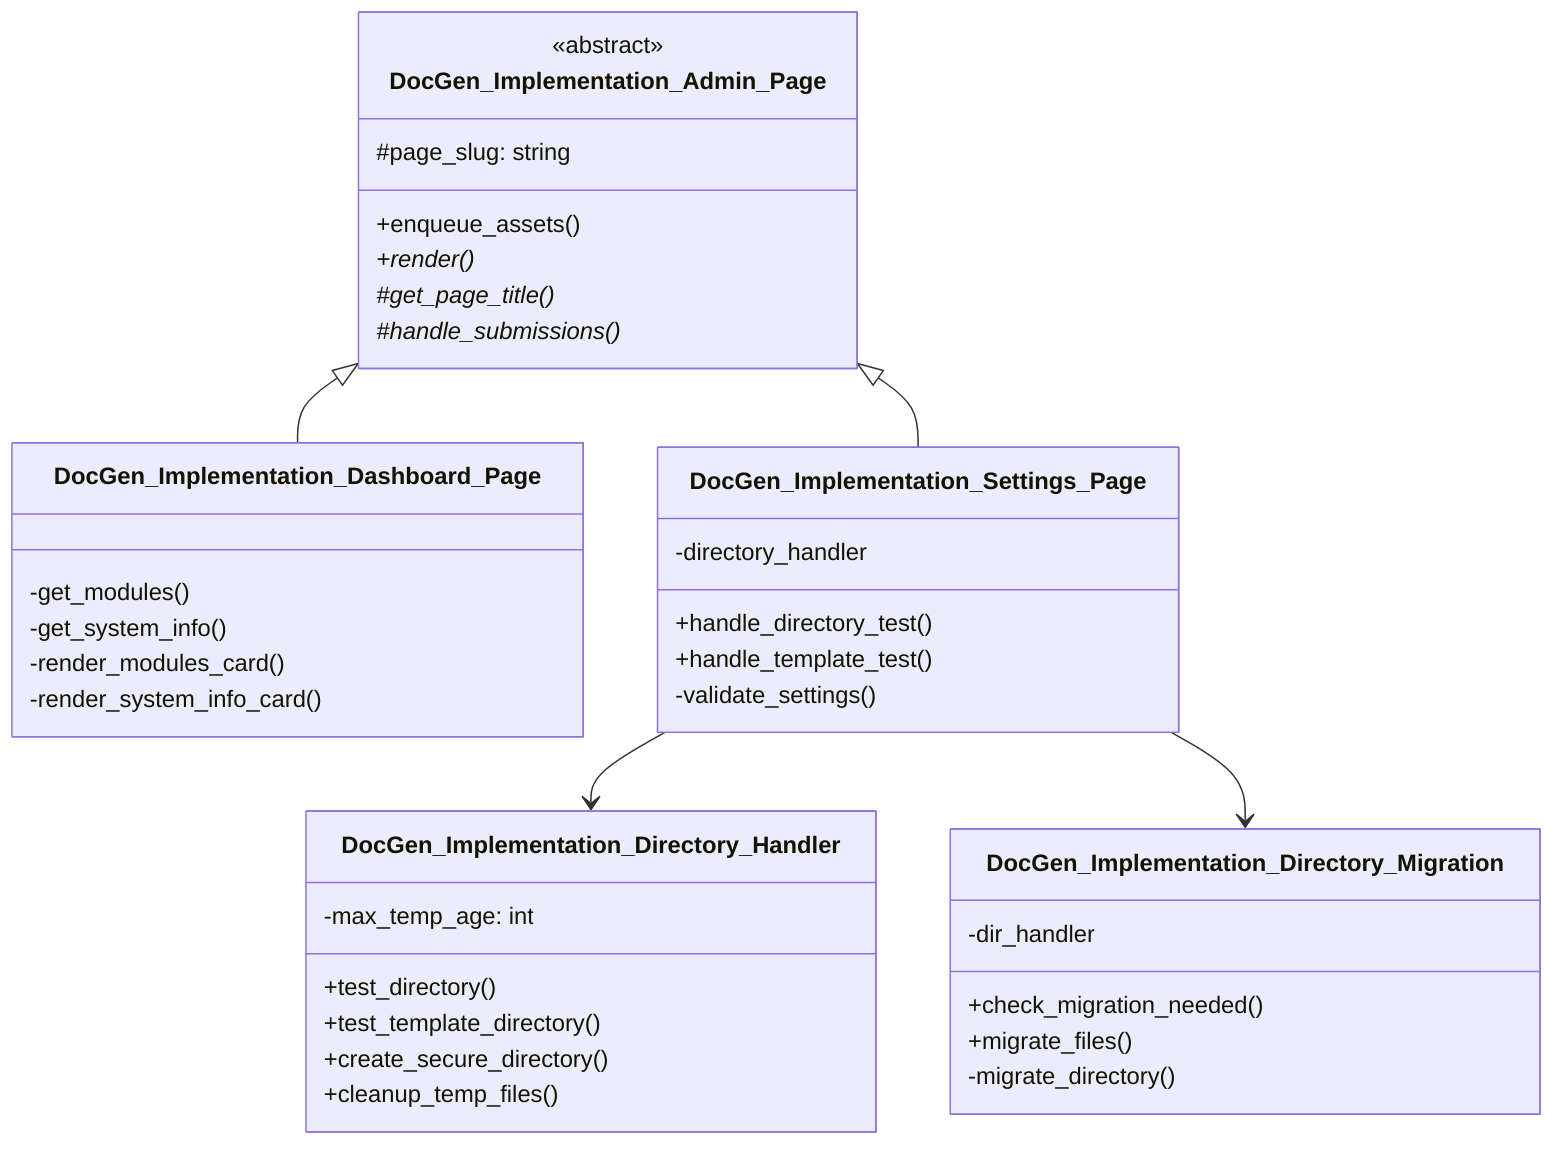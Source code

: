 classDiagram
    class DocGen_Implementation_Admin_Page {
        <<abstract>>
        #page_slug: string
        +enqueue_assets()
        +render()* 
        #get_page_title()*
        #handle_submissions()*
    }
    
    class DocGen_Implementation_Dashboard_Page {
        -get_modules()
        -get_system_info()
        -render_modules_card()
        -render_system_info_card()
    }
    
    class DocGen_Implementation_Settings_Page {
        -directory_handler
        +handle_directory_test()
        +handle_template_test()
        -validate_settings()
    }
    
    class DocGen_Implementation_Directory_Handler {
        -max_temp_age: int
        +test_directory()
        +test_template_directory()
        +create_secure_directory()
        +cleanup_temp_files()
    }
    
    class DocGen_Implementation_Directory_Migration {
        -dir_handler
        +check_migration_needed()
        +migrate_files()
        -migrate_directory()
    }
    
    DocGen_Implementation_Admin_Page <|-- DocGen_Implementation_Dashboard_Page
    DocGen_Implementation_Admin_Page <|-- DocGen_Implementation_Settings_Page
    DocGen_Implementation_Settings_Page --> DocGen_Implementation_Directory_Handler
    DocGen_Implementation_Settings_Page --> DocGen_Implementation_Directory_Migration